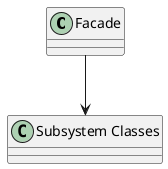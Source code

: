 @startuml
skinparam classAttributeIconSize 0

class Facade
class "Subsystem Classes"

Facade -down-> "Subsystem Classes"

@enduml